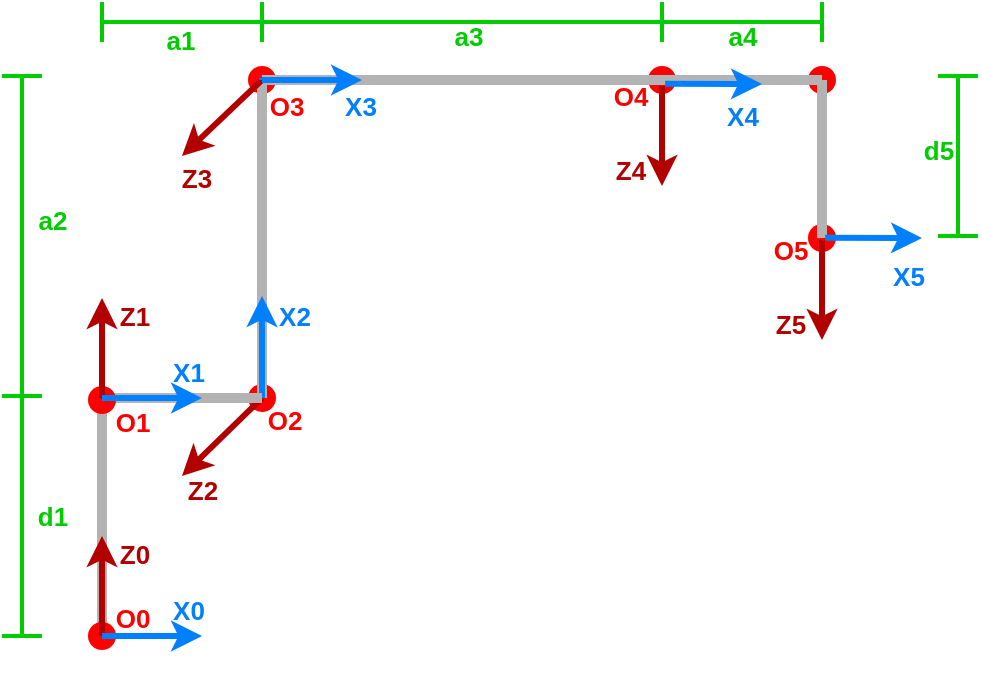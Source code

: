 <mxfile version="20.2.3" type="device"><diagram id="898Qld7UaMwXoB6csTUo" name="第 1 页"><mxGraphModel dx="1422" dy="857" grid="1" gridSize="10" guides="1" tooltips="1" connect="1" arrows="1" fold="1" page="1" pageScale="1" pageWidth="827" pageHeight="1169" background="none" math="0" shadow="0"><root><mxCell id="0"/><mxCell id="1" parent="0"/><mxCell id="r0Al5wU4-t1jU3shLIO6-1" value="" style="shape=waypoint;sketch=0;fillStyle=solid;size=6;pointerEvents=1;points=[];fillColor=none;resizable=0;rotatable=0;perimeter=centerPerimeter;snapToPoint=1;strokeColor=#FF0000;strokeWidth=5;" parent="1" vertex="1"><mxGeometry x="260" y="341" width="40" height="40" as="geometry"/></mxCell><mxCell id="r0Al5wU4-t1jU3shLIO6-3" value="" style="shape=waypoint;sketch=0;fillStyle=solid;size=6;pointerEvents=1;points=[];fillColor=none;resizable=0;rotatable=0;perimeter=centerPerimeter;snapToPoint=1;strokeColor=#FF0000;strokeWidth=5;" parent="1" vertex="1"><mxGeometry x="260" y="182" width="40" height="40" as="geometry"/></mxCell><mxCell id="r0Al5wU4-t1jU3shLIO6-4" value="" style="shape=waypoint;sketch=0;fillStyle=solid;size=6;pointerEvents=1;points=[];fillColor=none;resizable=0;rotatable=0;perimeter=centerPerimeter;snapToPoint=1;strokeColor=#FF0000;strokeWidth=5;" parent="1" vertex="1"><mxGeometry x="460" y="182" width="40" height="40" as="geometry"/></mxCell><mxCell id="r0Al5wU4-t1jU3shLIO6-5" value="" style="shape=waypoint;sketch=0;fillStyle=solid;size=6;pointerEvents=1;points=[];fillColor=none;resizable=0;rotatable=0;perimeter=centerPerimeter;snapToPoint=1;strokeColor=#FF0000;strokeWidth=5;" parent="1" vertex="1"><mxGeometry x="540" y="182" width="40" height="40" as="geometry"/></mxCell><mxCell id="r0Al5wU4-t1jU3shLIO6-6" value="" style="shape=waypoint;sketch=0;fillStyle=solid;size=6;pointerEvents=1;points=[];fillColor=none;resizable=0;rotatable=0;perimeter=centerPerimeter;snapToPoint=1;strokeColor=#FF0000;strokeWidth=5;" parent="1" vertex="1"><mxGeometry x="540" y="261" width="40" height="40" as="geometry"/></mxCell><mxCell id="r0Al5wU4-t1jU3shLIO6-7" value="" style="endArrow=none;html=1;rounded=0;entryX=0.554;entryY=0.414;entryDx=0;entryDy=0;entryPerimeter=0;strokeColor=#B3B3B3;strokeWidth=5;fillColor=#eeeeee;" parent="1" source="r0Al5wU4-t1jU3shLIO6-1" target="r0Al5wU4-t1jU3shLIO6-3" edge="1"><mxGeometry width="50" height="50" relative="1" as="geometry"><mxPoint x="340" y="402" as="sourcePoint"/><mxPoint x="390" y="352" as="targetPoint"/></mxGeometry></mxCell><mxCell id="r0Al5wU4-t1jU3shLIO6-8" value="" style="endArrow=none;html=1;rounded=0;strokeColor=#B3B3B3;strokeWidth=5;fillColor=#eeeeee;" parent="1" source="r0Al5wU4-t1jU3shLIO6-3" target="r0Al5wU4-t1jU3shLIO6-4" edge="1"><mxGeometry width="50" height="50" relative="1" as="geometry"><mxPoint x="340" y="402" as="sourcePoint"/><mxPoint x="390" y="352" as="targetPoint"/></mxGeometry></mxCell><mxCell id="r0Al5wU4-t1jU3shLIO6-9" value="" style="endArrow=none;html=1;rounded=0;strokeColor=#B3B3B3;strokeWidth=5;" parent="1" source="r0Al5wU4-t1jU3shLIO6-4" target="r0Al5wU4-t1jU3shLIO6-5" edge="1"><mxGeometry width="50" height="50" relative="1" as="geometry"><mxPoint x="340" y="402" as="sourcePoint"/><mxPoint x="390" y="352" as="targetPoint"/></mxGeometry></mxCell><mxCell id="r0Al5wU4-t1jU3shLIO6-10" value="" style="endArrow=none;html=1;rounded=0;strokeColor=#B3B3B3;strokeWidth=5;" parent="1" source="r0Al5wU4-t1jU3shLIO6-6" edge="1"><mxGeometry width="50" height="50" relative="1" as="geometry"><mxPoint x="300" y="402" as="sourcePoint"/><mxPoint x="560" y="202" as="targetPoint"/></mxGeometry></mxCell><mxCell id="r0Al5wU4-t1jU3shLIO6-12" value="" style="endArrow=classic;html=1;rounded=0;fontSize=10;strokeColor=#B20000;strokeWidth=3;fillColor=#e51400;" parent="1" edge="1"><mxGeometry width="50" height="50" relative="1" as="geometry"><mxPoint x="280" y="202" as="sourcePoint"/><mxPoint x="240" y="240" as="targetPoint"/></mxGeometry></mxCell><mxCell id="r0Al5wU4-t1jU3shLIO6-17" value="" style="endArrow=classic;html=1;rounded=0;fontSize=10;strokeColor=#B20000;strokeWidth=3;fillColor=#e51400;" parent="1" source="r0Al5wU4-t1jU3shLIO6-1" edge="1"><mxGeometry width="50" height="50" relative="1" as="geometry"><mxPoint x="340" y="401" as="sourcePoint"/><mxPoint x="240" y="400" as="targetPoint"/></mxGeometry></mxCell><mxCell id="r0Al5wU4-t1jU3shLIO6-18" value="" style="endArrow=classic;html=1;rounded=0;fontSize=10;strokeColor=#B20000;strokeWidth=3;fillColor=#e51400;" parent="1" edge="1"><mxGeometry width="50" height="50" relative="1" as="geometry"><mxPoint x="480" y="205" as="sourcePoint"/><mxPoint x="480" y="255" as="targetPoint"/></mxGeometry></mxCell><mxCell id="r0Al5wU4-t1jU3shLIO6-20" value="" style="endArrow=classic;html=1;rounded=0;fontSize=10;strokeColor=#007FFF;strokeWidth=3;" parent="1" source="r0Al5wU4-t1jU3shLIO6-1" edge="1"><mxGeometry width="50" height="50" relative="1" as="geometry"><mxPoint x="340" y="401" as="sourcePoint"/><mxPoint x="280" y="310" as="targetPoint"/></mxGeometry></mxCell><mxCell id="r0Al5wU4-t1jU3shLIO6-21" value="" style="endArrow=classic;html=1;rounded=0;fontSize=10;strokeColor=#007FFF;strokeWidth=3;exitX=0.968;exitY=0.686;exitDx=0;exitDy=0;exitPerimeter=0;" parent="1" source="r0Al5wU4-t1jU3shLIO6-3" edge="1"><mxGeometry width="50" height="50" relative="1" as="geometry"><mxPoint x="340" y="402" as="sourcePoint"/><mxPoint x="330" y="202" as="targetPoint"/></mxGeometry></mxCell><mxCell id="r0Al5wU4-t1jU3shLIO6-26" value="" style="endArrow=none;html=1;rounded=0;fontSize=10;strokeColor=#007FFF;strokeWidth=3;fillColor=#1ba1e2;" parent="1" edge="1"><mxGeometry width="50" height="50" relative="1" as="geometry"><mxPoint x="280" y="201" as="sourcePoint"/><mxPoint x="280" y="202" as="targetPoint"/></mxGeometry></mxCell><mxCell id="r0Al5wU4-t1jU3shLIO6-28" value="O2" style="text;html=1;resizable=0;autosize=1;align=center;verticalAlign=middle;points=[];fillColor=none;strokeColor=none;rounded=0;fontSize=13;fontColor=#FF0000;fontStyle=1" parent="1" vertex="1"><mxGeometry x="276" y="362" width="30" height="20" as="geometry"/></mxCell><mxCell id="r0Al5wU4-t1jU3shLIO6-30" value="O3" style="text;html=1;resizable=0;autosize=1;align=center;verticalAlign=middle;points=[];fillColor=none;strokeColor=none;rounded=0;fontSize=13;fontColor=#FF0000;fontStyle=1" parent="1" vertex="1"><mxGeometry x="277" y="205" width="30" height="20" as="geometry"/></mxCell><mxCell id="r0Al5wU4-t1jU3shLIO6-33" value="O4" style="text;html=1;resizable=0;autosize=1;align=center;verticalAlign=middle;points=[];fillColor=none;strokeColor=none;rounded=0;fontSize=13;fontColor=#FF0000;fontStyle=1" parent="1" vertex="1"><mxGeometry x="449" y="200" width="30" height="20" as="geometry"/></mxCell><mxCell id="r0Al5wU4-t1jU3shLIO6-34" value="&lt;font color=&quot;#b20000&quot; style=&quot;font-size: 13px&quot;&gt;&lt;b&gt;Z2&lt;/b&gt;&lt;/font&gt;" style="text;html=1;resizable=0;autosize=1;align=center;verticalAlign=middle;points=[];fillColor=none;strokeColor=none;rounded=0;fontSize=10;" parent="1" vertex="1"><mxGeometry x="235" y="397" width="30" height="20" as="geometry"/></mxCell><mxCell id="r0Al5wU4-t1jU3shLIO6-36" value="&lt;font color=&quot;#b20000&quot; style=&quot;font-size: 13px&quot;&gt;&lt;b&gt;Z3&lt;/b&gt;&lt;/font&gt;" style="text;html=1;resizable=0;autosize=1;align=center;verticalAlign=middle;points=[];fillColor=none;strokeColor=none;rounded=0;fontSize=10;" parent="1" vertex="1"><mxGeometry x="232" y="241" width="30" height="20" as="geometry"/></mxCell><mxCell id="r0Al5wU4-t1jU3shLIO6-40" value="&lt;font color=&quot;#b20000&quot; size=&quot;1&quot;&gt;&lt;b style=&quot;font-size: 13px&quot;&gt;Z4&lt;/b&gt;&lt;/font&gt;" style="text;html=1;resizable=0;autosize=1;align=center;verticalAlign=middle;points=[];fillColor=none;strokeColor=none;rounded=0;fontSize=10;" parent="1" vertex="1"><mxGeometry x="449" y="237" width="30" height="20" as="geometry"/></mxCell><mxCell id="r0Al5wU4-t1jU3shLIO6-43" value="" style="endArrow=classic;html=1;rounded=0;fontSize=10;strokeColor=#007FFF;strokeWidth=3;exitX=1.052;exitY=0.643;exitDx=0;exitDy=0;exitPerimeter=0;" parent="1" edge="1"><mxGeometry width="50" height="50" relative="1" as="geometry"><mxPoint x="481.56" y="203.86" as="sourcePoint"/><mxPoint x="530" y="204" as="targetPoint"/></mxGeometry></mxCell><mxCell id="r0Al5wU4-t1jU3shLIO6-44" value="&lt;font color=&quot;#007fff&quot; size=&quot;1&quot;&gt;&lt;b style=&quot;font-size: 13px&quot;&gt;X2&lt;/b&gt;&lt;/font&gt;" style="text;html=1;resizable=0;autosize=1;align=center;verticalAlign=middle;points=[];fillColor=none;strokeColor=none;rounded=0;fontSize=10;" parent="1" vertex="1"><mxGeometry x="281" y="310" width="30" height="20" as="geometry"/></mxCell><mxCell id="r0Al5wU4-t1jU3shLIO6-46" value="&lt;font color=&quot;#007fff&quot; size=&quot;1&quot;&gt;&lt;b style=&quot;font-size: 13px&quot;&gt;X3&lt;/b&gt;&lt;/font&gt;" style="text;html=1;resizable=0;autosize=1;align=center;verticalAlign=middle;points=[];fillColor=none;strokeColor=none;rounded=0;fontSize=10;" parent="1" vertex="1"><mxGeometry x="314" y="205" width="30" height="20" as="geometry"/></mxCell><mxCell id="r0Al5wU4-t1jU3shLIO6-50" value="&lt;b&gt;&lt;font style=&quot;font-size: 13px&quot; color=&quot;#007fff&quot;&gt;X4&lt;/font&gt;&lt;/b&gt;" style="text;html=1;resizable=0;autosize=1;align=center;verticalAlign=middle;points=[];fillColor=none;strokeColor=none;rounded=0;fontSize=10;" parent="1" vertex="1"><mxGeometry x="505" y="210" width="30" height="20" as="geometry"/></mxCell><mxCell id="r0Al5wU4-t1jU3shLIO6-51" value="" style="shape=crossbar;whiteSpace=wrap;html=1;rounded=1;direction=south;fontSize=10;strokeColor=#00CC00;strokeWidth=2;" parent="1" vertex="1"><mxGeometry x="150" y="360" width="20" height="120" as="geometry"/></mxCell><mxCell id="r0Al5wU4-t1jU3shLIO6-53" value="" style="shape=crossbar;whiteSpace=wrap;html=1;rounded=1;direction=south;fontSize=10;strokeColor=#00CC00;strokeWidth=2;" parent="1" vertex="1"><mxGeometry x="618" y="200" width="20" height="80" as="geometry"/></mxCell><mxCell id="r0Al5wU4-t1jU3shLIO6-55" value="" style="shape=crossbar;whiteSpace=wrap;html=1;rounded=1;fontSize=10;strokeColor=#00CC00;strokeWidth=2;" parent="1" vertex="1"><mxGeometry x="280" y="163" width="200" height="20" as="geometry"/></mxCell><mxCell id="r0Al5wU4-t1jU3shLIO6-56" value="" style="shape=crossbar;whiteSpace=wrap;html=1;rounded=1;fontSize=10;strokeColor=#00CC00;strokeWidth=2;" parent="1" vertex="1"><mxGeometry x="480" y="163" width="80" height="20" as="geometry"/></mxCell><mxCell id="r0Al5wU4-t1jU3shLIO6-57" value="&lt;font color=&quot;#00cc00&quot; size=&quot;1&quot;&gt;&lt;b style=&quot;font-size: 13px&quot;&gt;d1&lt;/b&gt;&lt;/font&gt;" style="text;html=1;resizable=0;autosize=1;align=center;verticalAlign=middle;points=[];fillColor=none;strokeColor=none;rounded=0;fontSize=10;" parent="1" vertex="1"><mxGeometry x="160" y="410" width="30" height="20" as="geometry"/></mxCell><mxCell id="r0Al5wU4-t1jU3shLIO6-58" value="&lt;font size=&quot;1&quot; color=&quot;#00cc00&quot;&gt;&lt;b style=&quot;font-size: 13px&quot;&gt;a2&lt;/b&gt;&lt;/font&gt;" style="text;html=1;resizable=0;autosize=1;align=center;verticalAlign=middle;points=[];fillColor=none;strokeColor=none;rounded=0;fontSize=10;" parent="1" vertex="1"><mxGeometry x="160" y="262" width="30" height="20" as="geometry"/></mxCell><mxCell id="r0Al5wU4-t1jU3shLIO6-60" value="&lt;b&gt;&lt;font style=&quot;font-size: 13px&quot;&gt;a4&lt;/font&gt;&lt;/b&gt;" style="text;html=1;resizable=0;autosize=1;align=center;verticalAlign=middle;points=[];fillColor=none;strokeColor=none;rounded=0;fontSize=10;fontColor=#00CC00;" parent="1" vertex="1"><mxGeometry x="505" y="170" width="30" height="20" as="geometry"/></mxCell><mxCell id="r0Al5wU4-t1jU3shLIO6-61" value="d5" style="text;html=1;resizable=0;autosize=1;align=center;verticalAlign=middle;points=[];fillColor=none;strokeColor=none;rounded=0;fontSize=13;fontStyle=1;fontColor=#00CC00;" parent="1" vertex="1"><mxGeometry x="603" y="227" width="30" height="20" as="geometry"/></mxCell><mxCell id="z_V7EV6SsNirlp8rMdl6-3" value="" style="endArrow=none;html=1;rounded=0;exitX=0.575;exitY=0.625;exitDx=0;exitDy=0;exitPerimeter=0;entryX=0.35;entryY=0.475;entryDx=0;entryDy=0;entryPerimeter=0;strokeColor=#B3B3B3;strokeWidth=5;fillColor=#eeeeee;" parent="1" target="r0Al5wU4-t1jU3shLIO6-1" edge="1"><mxGeometry width="50" height="50" relative="1" as="geometry"><mxPoint x="200" y="361" as="sourcePoint"/><mxPoint x="440" y="550" as="targetPoint"/></mxGeometry></mxCell><mxCell id="z_V7EV6SsNirlp8rMdl6-4" value="" style="endArrow=none;html=1;rounded=0;strokeColor=#B3B3B3;strokeWidth=5;fillColor=#eeeeee;" parent="1" edge="1"><mxGeometry width="50" height="50" relative="1" as="geometry"><mxPoint x="200" y="480" as="sourcePoint"/><mxPoint x="200" y="361" as="targetPoint"/></mxGeometry></mxCell><mxCell id="z_V7EV6SsNirlp8rMdl6-5" value="&lt;font size=&quot;1&quot; color=&quot;#00cc00&quot;&gt;&lt;b style=&quot;font-size: 13px&quot;&gt;a1&lt;/b&gt;&lt;/font&gt;" style="text;html=1;resizable=0;autosize=1;align=center;verticalAlign=middle;points=[];fillColor=none;strokeColor=none;rounded=0;fontSize=10;" parent="1" vertex="1"><mxGeometry x="224" y="172" width="30" height="20" as="geometry"/></mxCell><mxCell id="z_V7EV6SsNirlp8rMdl6-7" value="" style="shape=crossbar;whiteSpace=wrap;html=1;rounded=1;fontSize=10;strokeColor=#00CC00;strokeWidth=2;" parent="1" vertex="1"><mxGeometry x="200" y="163" width="80" height="20" as="geometry"/></mxCell><mxCell id="z_V7EV6SsNirlp8rMdl6-8" value="" style="shape=crossbar;whiteSpace=wrap;html=1;rounded=1;direction=south;fontSize=10;strokeColor=#00CC00;strokeWidth=2;" parent="1" vertex="1"><mxGeometry x="150" y="200" width="20" height="160" as="geometry"/></mxCell><mxCell id="z_V7EV6SsNirlp8rMdl6-9" value="&lt;font size=&quot;1&quot; color=&quot;#00cc00&quot;&gt;&lt;b style=&quot;font-size: 13px&quot;&gt;a3&lt;/b&gt;&lt;/font&gt;" style="text;html=1;resizable=0;autosize=1;align=center;verticalAlign=middle;points=[];fillColor=none;strokeColor=none;rounded=0;fontSize=10;" parent="1" vertex="1"><mxGeometry x="368" y="170" width="30" height="20" as="geometry"/></mxCell><mxCell id="z_V7EV6SsNirlp8rMdl6-10" value="" style="shape=waypoint;sketch=0;fillStyle=solid;size=6;pointerEvents=1;points=[];fillColor=none;resizable=0;rotatable=0;perimeter=centerPerimeter;snapToPoint=1;strokeColor=#FF0000;strokeWidth=5;" parent="1" vertex="1"><mxGeometry x="180" y="460" width="40" height="40" as="geometry"/></mxCell><mxCell id="z_V7EV6SsNirlp8rMdl6-11" value="" style="endArrow=classic;html=1;rounded=0;fontSize=10;strokeColor=#B20000;strokeWidth=3;fillColor=#e51400;" parent="1" source="z_V7EV6SsNirlp8rMdl6-10" edge="1"><mxGeometry width="50" height="50" relative="1" as="geometry"><mxPoint x="260" y="520" as="sourcePoint"/><mxPoint x="200" y="430" as="targetPoint"/></mxGeometry></mxCell><mxCell id="z_V7EV6SsNirlp8rMdl6-12" value="" style="endArrow=classic;html=1;rounded=0;fontSize=10;strokeColor=#007FFF;strokeWidth=3;" parent="1" source="z_V7EV6SsNirlp8rMdl6-10" edge="1"><mxGeometry width="50" height="50" relative="1" as="geometry"><mxPoint x="260" y="520" as="sourcePoint"/><mxPoint x="250" y="480" as="targetPoint"/></mxGeometry></mxCell><mxCell id="z_V7EV6SsNirlp8rMdl6-13" value="O0" style="text;html=1;resizable=0;autosize=1;align=center;verticalAlign=middle;points=[];fillColor=none;strokeColor=none;rounded=0;fontSize=13;fontColor=#FF0000;fontStyle=1" parent="1" vertex="1"><mxGeometry x="200" y="461" width="30" height="20" as="geometry"/></mxCell><mxCell id="z_V7EV6SsNirlp8rMdl6-14" value="&lt;font color=&quot;#b20000&quot; style=&quot;font-size: 13px&quot;&gt;&lt;b&gt;Z0&lt;/b&gt;&lt;/font&gt;" style="text;html=1;resizable=0;autosize=1;align=center;verticalAlign=middle;points=[];fillColor=none;strokeColor=none;rounded=0;fontSize=10;" parent="1" vertex="1"><mxGeometry x="201" y="429" width="30" height="20" as="geometry"/></mxCell><mxCell id="z_V7EV6SsNirlp8rMdl6-15" value="&lt;font color=&quot;#007fff&quot; size=&quot;1&quot;&gt;&lt;b style=&quot;font-size: 13px&quot;&gt;X0&lt;/b&gt;&lt;/font&gt;" style="text;html=1;resizable=0;autosize=1;align=center;verticalAlign=middle;points=[];fillColor=none;strokeColor=none;rounded=0;fontSize=10;" parent="1" vertex="1"><mxGeometry x="228" y="457" width="30" height="20" as="geometry"/></mxCell><mxCell id="z_V7EV6SsNirlp8rMdl6-16" value="" style="shape=waypoint;sketch=0;fillStyle=solid;size=6;pointerEvents=1;points=[];fillColor=none;resizable=0;rotatable=0;perimeter=centerPerimeter;snapToPoint=1;strokeColor=#FF0000;strokeWidth=5;" parent="1" vertex="1"><mxGeometry x="180" y="342" width="40" height="40" as="geometry"/></mxCell><mxCell id="z_V7EV6SsNirlp8rMdl6-17" value="" style="endArrow=classic;html=1;rounded=0;fontSize=10;strokeColor=#B20000;strokeWidth=3;fillColor=#e51400;" parent="1" edge="1"><mxGeometry width="50" height="50" relative="1" as="geometry"><mxPoint x="200" y="361" as="sourcePoint"/><mxPoint x="200" y="311" as="targetPoint"/></mxGeometry></mxCell><mxCell id="z_V7EV6SsNirlp8rMdl6-18" value="" style="endArrow=classic;html=1;rounded=0;fontSize=10;strokeColor=#007FFF;strokeWidth=3;" parent="1" edge="1"><mxGeometry width="50" height="50" relative="1" as="geometry"><mxPoint x="200" y="361" as="sourcePoint"/><mxPoint x="250" y="361" as="targetPoint"/></mxGeometry></mxCell><mxCell id="z_V7EV6SsNirlp8rMdl6-19" value="O1" style="text;html=1;resizable=0;autosize=1;align=center;verticalAlign=middle;points=[];fillColor=none;strokeColor=none;rounded=0;fontSize=13;fontColor=#FF0000;fontStyle=1" parent="1" vertex="1"><mxGeometry x="200" y="363" width="30" height="20" as="geometry"/></mxCell><mxCell id="z_V7EV6SsNirlp8rMdl6-20" value="&lt;font color=&quot;#b20000&quot; style=&quot;font-size: 13px&quot;&gt;&lt;b&gt;Z1&lt;/b&gt;&lt;/font&gt;" style="text;html=1;resizable=0;autosize=1;align=center;verticalAlign=middle;points=[];fillColor=none;strokeColor=none;rounded=0;fontSize=10;" parent="1" vertex="1"><mxGeometry x="201" y="310" width="30" height="20" as="geometry"/></mxCell><mxCell id="z_V7EV6SsNirlp8rMdl6-21" value="&lt;font color=&quot;#007fff&quot; size=&quot;1&quot;&gt;&lt;b style=&quot;font-size: 13px&quot;&gt;X1&lt;/b&gt;&lt;/font&gt;" style="text;html=1;resizable=0;autosize=1;align=center;verticalAlign=middle;points=[];fillColor=none;strokeColor=none;rounded=0;fontSize=10;" parent="1" vertex="1"><mxGeometry x="228" y="338" width="30" height="20" as="geometry"/></mxCell><mxCell id="z_V7EV6SsNirlp8rMdl6-24" value="" style="endArrow=classic;html=1;rounded=0;fontSize=10;strokeColor=#B20000;strokeWidth=3;fillColor=#e51400;" parent="1" edge="1"><mxGeometry width="50" height="50" relative="1" as="geometry"><mxPoint x="560" y="282" as="sourcePoint"/><mxPoint x="560" y="332" as="targetPoint"/></mxGeometry></mxCell><mxCell id="z_V7EV6SsNirlp8rMdl6-25" value="O5" style="text;html=1;resizable=0;autosize=1;align=center;verticalAlign=middle;points=[];fillColor=none;strokeColor=none;rounded=0;fontSize=13;fontColor=#FF0000;fontStyle=1" parent="1" vertex="1"><mxGeometry x="529" y="277" width="30" height="20" as="geometry"/></mxCell><mxCell id="z_V7EV6SsNirlp8rMdl6-26" value="&lt;font color=&quot;#b20000&quot; size=&quot;1&quot;&gt;&lt;b style=&quot;font-size: 13px&quot;&gt;Z5&lt;/b&gt;&lt;/font&gt;" style="text;html=1;resizable=0;autosize=1;align=center;verticalAlign=middle;points=[];fillColor=none;strokeColor=none;rounded=0;fontSize=10;" parent="1" vertex="1"><mxGeometry x="529" y="314" width="30" height="20" as="geometry"/></mxCell><mxCell id="z_V7EV6SsNirlp8rMdl6-27" value="" style="endArrow=classic;html=1;rounded=0;fontSize=10;strokeColor=#007FFF;strokeWidth=3;exitX=1.052;exitY=0.643;exitDx=0;exitDy=0;exitPerimeter=0;" parent="1" edge="1"><mxGeometry width="50" height="50" relative="1" as="geometry"><mxPoint x="561.56" y="280.86" as="sourcePoint"/><mxPoint x="610" y="281" as="targetPoint"/></mxGeometry></mxCell><mxCell id="z_V7EV6SsNirlp8rMdl6-28" value="&lt;b&gt;&lt;font style=&quot;font-size: 13px&quot; color=&quot;#007fff&quot;&gt;X5&lt;/font&gt;&lt;/b&gt;" style="text;html=1;resizable=0;autosize=1;align=center;verticalAlign=middle;points=[];fillColor=none;strokeColor=none;rounded=0;fontSize=10;" parent="1" vertex="1"><mxGeometry x="588" y="290" width="30" height="20" as="geometry"/></mxCell></root></mxGraphModel></diagram></mxfile>